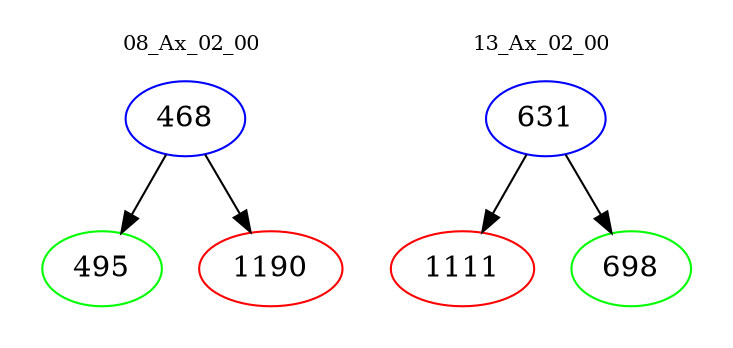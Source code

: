 digraph{
subgraph cluster_0 {
color = white
label = "08_Ax_02_00";
fontsize=10;
T0_468 [label="468", color="blue"]
T0_468 -> T0_495 [color="black"]
T0_495 [label="495", color="green"]
T0_468 -> T0_1190 [color="black"]
T0_1190 [label="1190", color="red"]
}
subgraph cluster_1 {
color = white
label = "13_Ax_02_00";
fontsize=10;
T1_631 [label="631", color="blue"]
T1_631 -> T1_1111 [color="black"]
T1_1111 [label="1111", color="red"]
T1_631 -> T1_698 [color="black"]
T1_698 [label="698", color="green"]
}
}
